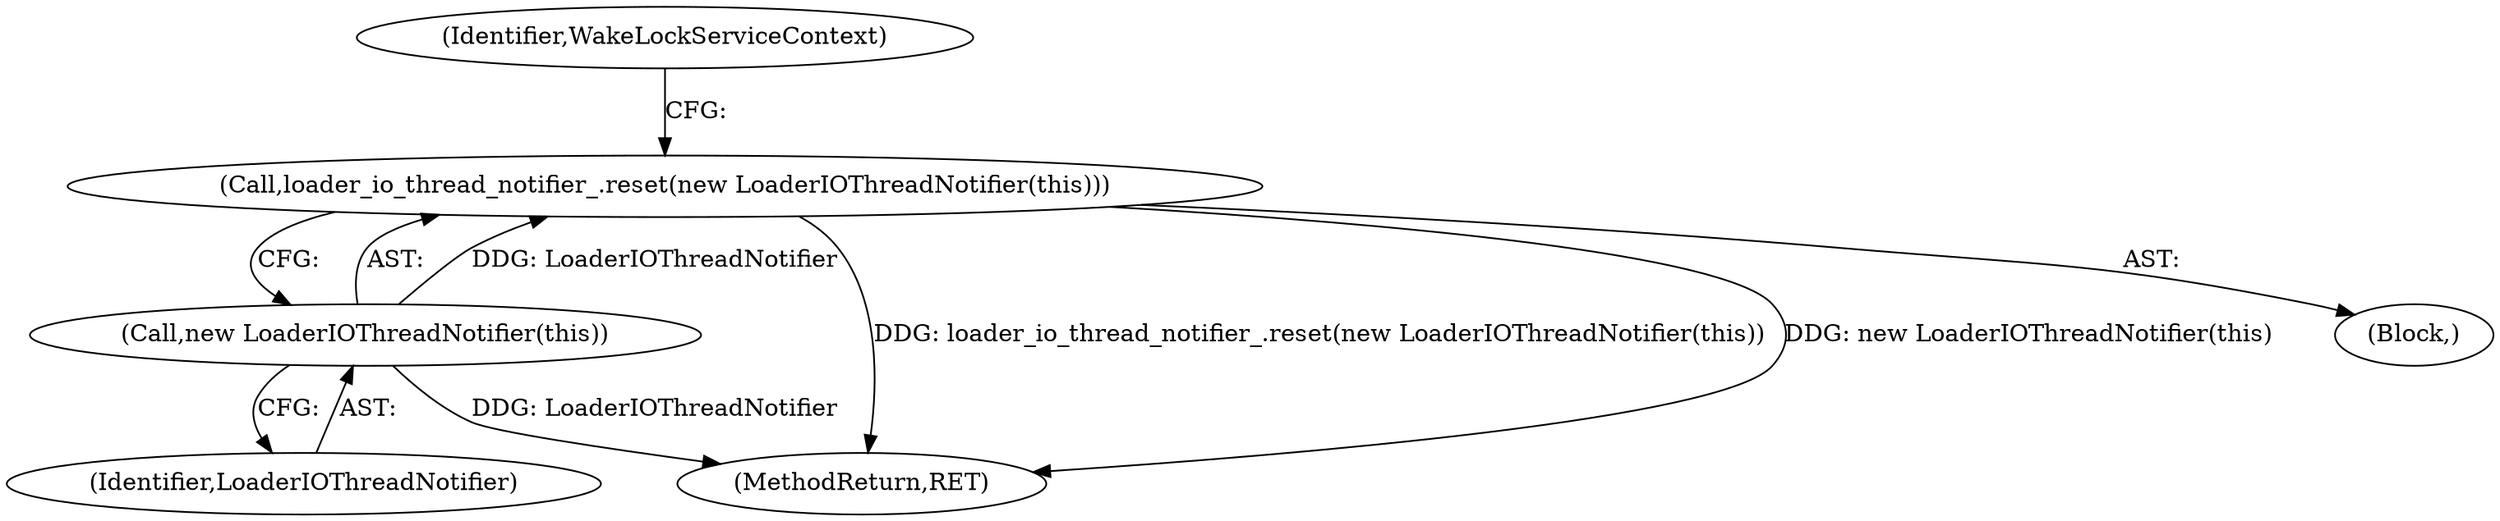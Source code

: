 digraph "0_Chrome_75ca8ffd7bd7c58ace1144df05e1307d8d707662_1@API" {
"1000112" [label="(Call,loader_io_thread_notifier_.reset(new LoaderIOThreadNotifier(this)))"];
"1000113" [label="(Call,new LoaderIOThreadNotifier(this))"];
"1000118" [label="(MethodReturn,RET)"];
"1000113" [label="(Call,new LoaderIOThreadNotifier(this))"];
"1000114" [label="(Identifier,LoaderIOThreadNotifier)"];
"1000102" [label="(Block,)"];
"1000117" [label="(Identifier,WakeLockServiceContext)"];
"1000112" [label="(Call,loader_io_thread_notifier_.reset(new LoaderIOThreadNotifier(this)))"];
"1000112" -> "1000102"  [label="AST: "];
"1000112" -> "1000113"  [label="CFG: "];
"1000113" -> "1000112"  [label="AST: "];
"1000117" -> "1000112"  [label="CFG: "];
"1000112" -> "1000118"  [label="DDG: loader_io_thread_notifier_.reset(new LoaderIOThreadNotifier(this))"];
"1000112" -> "1000118"  [label="DDG: new LoaderIOThreadNotifier(this)"];
"1000113" -> "1000112"  [label="DDG: LoaderIOThreadNotifier"];
"1000113" -> "1000114"  [label="CFG: "];
"1000114" -> "1000113"  [label="AST: "];
"1000113" -> "1000118"  [label="DDG: LoaderIOThreadNotifier"];
}
